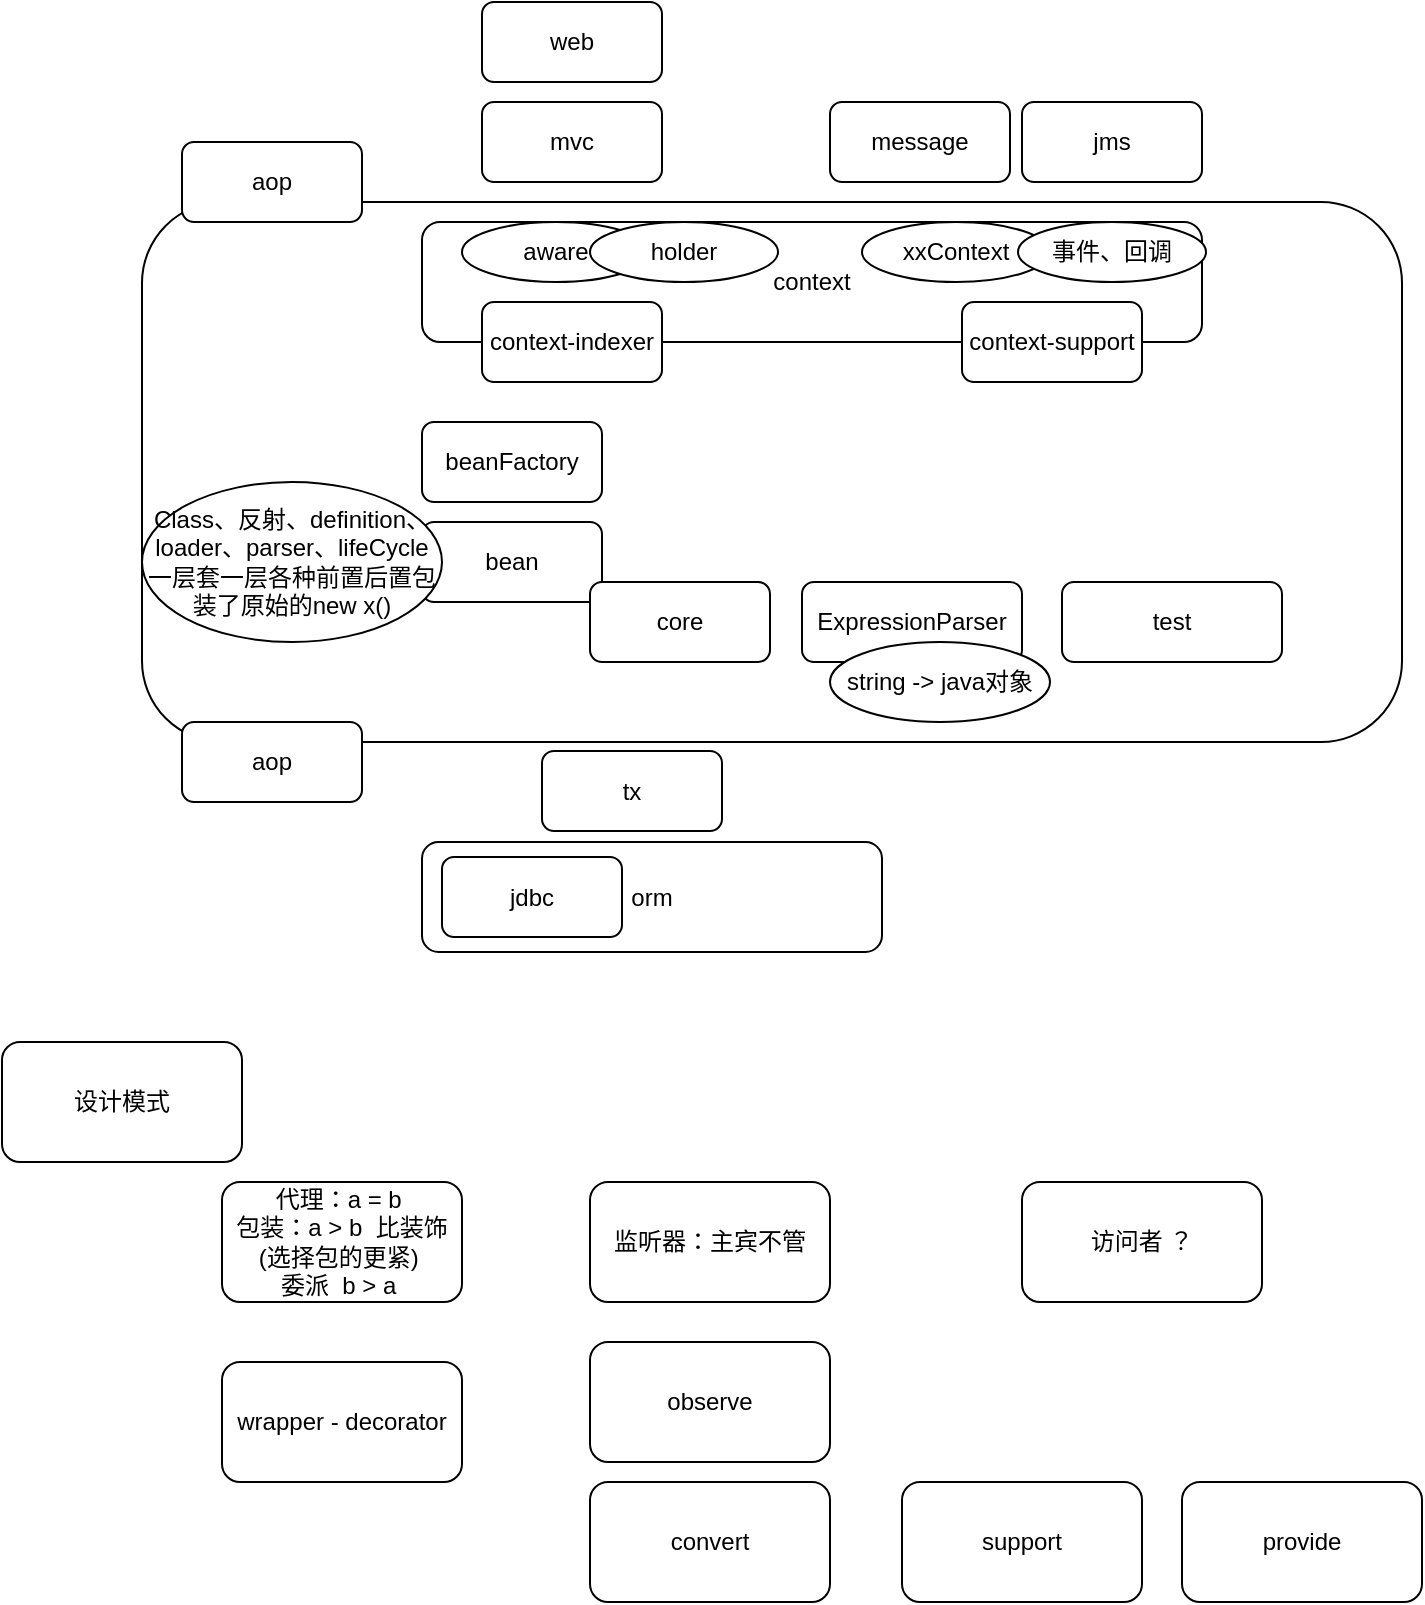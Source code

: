<mxfile version="21.1.5" type="github">
  <diagram name="第 1 页" id="NtwjsM_fb3mV0uxdRXDD">
    <mxGraphModel dx="819" dy="415" grid="1" gridSize="10" guides="1" tooltips="1" connect="1" arrows="1" fold="1" page="1" pageScale="1" pageWidth="827" pageHeight="1169" math="0" shadow="0">
      <root>
        <mxCell id="0" />
        <mxCell id="1" parent="0" />
        <mxCell id="8DVjuy1b9_jXpODUJ3VI-24" value="" style="rounded=1;whiteSpace=wrap;html=1;" parent="1" vertex="1">
          <mxGeometry x="100" y="270" width="630" height="270" as="geometry" />
        </mxCell>
        <mxCell id="8DVjuy1b9_jXpODUJ3VI-13" value="orm" style="rounded=1;whiteSpace=wrap;html=1;" parent="1" vertex="1">
          <mxGeometry x="240" y="590" width="230" height="55" as="geometry" />
        </mxCell>
        <mxCell id="8DVjuy1b9_jXpODUJ3VI-1" value="bean" style="rounded=1;whiteSpace=wrap;html=1;" parent="1" vertex="1">
          <mxGeometry x="240" y="430" width="90" height="40" as="geometry" />
        </mxCell>
        <mxCell id="8DVjuy1b9_jXpODUJ3VI-2" value="beanFactory" style="rounded=1;whiteSpace=wrap;html=1;" parent="1" vertex="1">
          <mxGeometry x="240" y="380" width="90" height="40" as="geometry" />
        </mxCell>
        <mxCell id="8DVjuy1b9_jXpODUJ3VI-3" value="context" style="rounded=1;whiteSpace=wrap;html=1;" parent="1" vertex="1">
          <mxGeometry x="240" y="280" width="390" height="60" as="geometry" />
        </mxCell>
        <mxCell id="8DVjuy1b9_jXpODUJ3VI-4" value="context-indexer" style="rounded=1;whiteSpace=wrap;html=1;" parent="1" vertex="1">
          <mxGeometry x="270" y="320" width="90" height="40" as="geometry" />
        </mxCell>
        <mxCell id="8DVjuy1b9_jXpODUJ3VI-7" value="context-support" style="rounded=1;whiteSpace=wrap;html=1;" parent="1" vertex="1">
          <mxGeometry x="510" y="320" width="90" height="40" as="geometry" />
        </mxCell>
        <mxCell id="8DVjuy1b9_jXpODUJ3VI-8" value="core" style="rounded=1;whiteSpace=wrap;html=1;" parent="1" vertex="1">
          <mxGeometry x="324" y="460" width="90" height="40" as="geometry" />
        </mxCell>
        <mxCell id="8DVjuy1b9_jXpODUJ3VI-9" value="ExpressionParser" style="rounded=1;whiteSpace=wrap;html=1;" parent="1" vertex="1">
          <mxGeometry x="430" y="460" width="110" height="40" as="geometry" />
        </mxCell>
        <mxCell id="8DVjuy1b9_jXpODUJ3VI-10" value="jdbc" style="rounded=1;whiteSpace=wrap;html=1;" parent="1" vertex="1">
          <mxGeometry x="250" y="597.5" width="90" height="40" as="geometry" />
        </mxCell>
        <mxCell id="8DVjuy1b9_jXpODUJ3VI-11" value="jms" style="rounded=1;whiteSpace=wrap;html=1;" parent="1" vertex="1">
          <mxGeometry x="540" y="220" width="90" height="40" as="geometry" />
        </mxCell>
        <mxCell id="8DVjuy1b9_jXpODUJ3VI-12" value="message" style="rounded=1;whiteSpace=wrap;html=1;" parent="1" vertex="1">
          <mxGeometry x="444" y="220" width="90" height="40" as="geometry" />
        </mxCell>
        <mxCell id="8DVjuy1b9_jXpODUJ3VI-14" value="mvc" style="rounded=1;whiteSpace=wrap;html=1;" parent="1" vertex="1">
          <mxGeometry x="270" y="220" width="90" height="40" as="geometry" />
        </mxCell>
        <mxCell id="8DVjuy1b9_jXpODUJ3VI-16" value="test" style="rounded=1;whiteSpace=wrap;html=1;" parent="1" vertex="1">
          <mxGeometry x="560" y="460" width="110" height="40" as="geometry" />
        </mxCell>
        <mxCell id="8DVjuy1b9_jXpODUJ3VI-17" value="tx" style="rounded=1;whiteSpace=wrap;html=1;" parent="1" vertex="1">
          <mxGeometry x="300" y="544.5" width="90" height="40" as="geometry" />
        </mxCell>
        <mxCell id="8DVjuy1b9_jXpODUJ3VI-18" value="web" style="rounded=1;whiteSpace=wrap;html=1;" parent="1" vertex="1">
          <mxGeometry x="270" y="170" width="90" height="40" as="geometry" />
        </mxCell>
        <mxCell id="8DVjuy1b9_jXpODUJ3VI-19" value="aop" style="rounded=1;whiteSpace=wrap;html=1;" parent="1" vertex="1">
          <mxGeometry x="120" y="240" width="90" height="40" as="geometry" />
        </mxCell>
        <mxCell id="8DVjuy1b9_jXpODUJ3VI-20" value="aop" style="rounded=1;whiteSpace=wrap;html=1;" parent="1" vertex="1">
          <mxGeometry x="120" y="530" width="90" height="40" as="geometry" />
        </mxCell>
        <mxCell id="8DVjuy1b9_jXpODUJ3VI-21" value="代理：a = b&amp;nbsp;&lt;br&gt;包装：a &amp;gt; b&amp;nbsp; 比装饰(选择包的更紧)&amp;nbsp;&lt;br&gt;委派&amp;nbsp; b &amp;gt; a&amp;nbsp;" style="rounded=1;whiteSpace=wrap;html=1;" parent="1" vertex="1">
          <mxGeometry x="140" y="760" width="120" height="60" as="geometry" />
        </mxCell>
        <mxCell id="8DVjuy1b9_jXpODUJ3VI-22" value="设计模式" style="rounded=1;whiteSpace=wrap;html=1;" parent="1" vertex="1">
          <mxGeometry x="30" y="690" width="120" height="60" as="geometry" />
        </mxCell>
        <mxCell id="8DVjuy1b9_jXpODUJ3VI-23" value="监听器：主宾不管" style="rounded=1;whiteSpace=wrap;html=1;" parent="1" vertex="1">
          <mxGeometry x="324" y="760" width="120" height="60" as="geometry" />
        </mxCell>
        <mxCell id="8DVjuy1b9_jXpODUJ3VI-25" value="访问者 ？" style="rounded=1;whiteSpace=wrap;html=1;" parent="1" vertex="1">
          <mxGeometry x="540" y="760" width="120" height="60" as="geometry" />
        </mxCell>
        <mxCell id="8DVjuy1b9_jXpODUJ3VI-26" value="wrapper - decorator" style="rounded=1;whiteSpace=wrap;html=1;" parent="1" vertex="1">
          <mxGeometry x="140" y="850" width="120" height="60" as="geometry" />
        </mxCell>
        <mxCell id="8DVjuy1b9_jXpODUJ3VI-27" value="observe" style="rounded=1;whiteSpace=wrap;html=1;" parent="1" vertex="1">
          <mxGeometry x="324" y="840" width="120" height="60" as="geometry" />
        </mxCell>
        <mxCell id="8DVjuy1b9_jXpODUJ3VI-28" value="convert" style="rounded=1;whiteSpace=wrap;html=1;" parent="1" vertex="1">
          <mxGeometry x="324" y="910" width="120" height="60" as="geometry" />
        </mxCell>
        <mxCell id="8DVjuy1b9_jXpODUJ3VI-29" value="support" style="rounded=1;whiteSpace=wrap;html=1;" parent="1" vertex="1">
          <mxGeometry x="480" y="910" width="120" height="60" as="geometry" />
        </mxCell>
        <mxCell id="8DVjuy1b9_jXpODUJ3VI-30" value="provide" style="rounded=1;whiteSpace=wrap;html=1;" parent="1" vertex="1">
          <mxGeometry x="620" y="910" width="120" height="60" as="geometry" />
        </mxCell>
        <mxCell id="IgkVl0Ok6L5CEyOmN0SB-1" value="string -&amp;gt; java对象" style="ellipse;whiteSpace=wrap;html=1;" vertex="1" parent="1">
          <mxGeometry x="444" y="490" width="110" height="40" as="geometry" />
        </mxCell>
        <mxCell id="IgkVl0Ok6L5CEyOmN0SB-2" value="aware" style="ellipse;whiteSpace=wrap;html=1;" vertex="1" parent="1">
          <mxGeometry x="260" y="280" width="94" height="30" as="geometry" />
        </mxCell>
        <mxCell id="IgkVl0Ok6L5CEyOmN0SB-3" value="holder" style="ellipse;whiteSpace=wrap;html=1;" vertex="1" parent="1">
          <mxGeometry x="324" y="280" width="94" height="30" as="geometry" />
        </mxCell>
        <mxCell id="IgkVl0Ok6L5CEyOmN0SB-4" value="xxContext" style="ellipse;whiteSpace=wrap;html=1;" vertex="1" parent="1">
          <mxGeometry x="460" y="280" width="94" height="30" as="geometry" />
        </mxCell>
        <mxCell id="IgkVl0Ok6L5CEyOmN0SB-5" value="事件、回调" style="ellipse;whiteSpace=wrap;html=1;" vertex="1" parent="1">
          <mxGeometry x="538" y="280" width="94" height="30" as="geometry" />
        </mxCell>
        <mxCell id="IgkVl0Ok6L5CEyOmN0SB-6" value="Class、反射、definition、loader、parser、lifeCycle一层套一层各种前置后置包装了原始的new x()" style="ellipse;whiteSpace=wrap;html=1;" vertex="1" parent="1">
          <mxGeometry x="100" y="410" width="150" height="80" as="geometry" />
        </mxCell>
      </root>
    </mxGraphModel>
  </diagram>
</mxfile>
